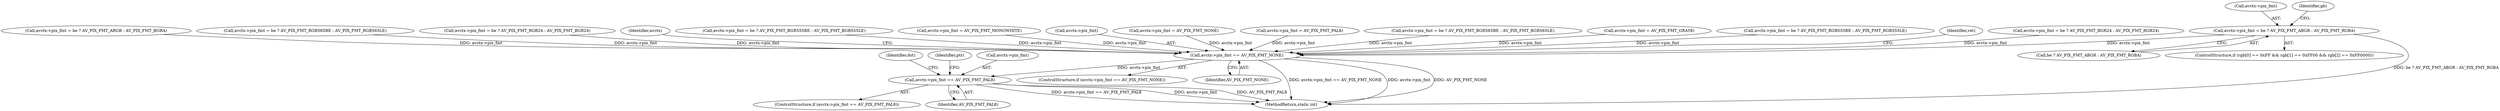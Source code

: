 digraph "0_FFmpeg_441026fcb13ac23aa10edc312bdacb6445a0ad06@pointer" {
"1000826" [label="(Call,avctx->pix_fmt = be ? AV_PIX_FMT_ABGR : AV_PIX_FMT_RGBA)"];
"1000849" [label="(Call,avctx->pix_fmt == AV_PIX_FMT_NONE)"];
"1000885" [label="(Call,avctx->pix_fmt == AV_PIX_FMT_PAL8)"];
"1000799" [label="(Call,avctx->pix_fmt = be ? AV_PIX_FMT_ARGB : AV_PIX_FMT_BGRA)"];
"1000681" [label="(Call,avctx->pix_fmt = be ? AV_PIX_FMT_RGB565BE : AV_PIX_FMT_RGB565LE)"];
"1000827" [label="(Call,avctx->pix_fmt)"];
"1000893" [label="(Identifier,dst)"];
"1000740" [label="(Call,avctx->pix_fmt = be ? AV_PIX_FMT_RGB24 : AV_PIX_FMT_BGR24)"];
"1000856" [label="(Identifier,avctx)"];
"1000645" [label="(Call,avctx->pix_fmt = be ? AV_PIX_FMT_BGR555BE : AV_PIX_FMT_BGR555LE)"];
"1000885" [label="(Call,avctx->pix_fmt == AV_PIX_FMT_PAL8)"];
"1000542" [label="(Call,avctx->pix_fmt = AV_PIX_FMT_MONOWHITE)"];
"1000850" [label="(Call,avctx->pix_fmt)"];
"1000959" [label="(Identifier,ptr)"];
"1000513" [label="(Call,avctx->pix_fmt = AV_PIX_FMT_NONE)"];
"1000848" [label="(ControlStructure,if (avctx->pix_fmt == AV_PIX_FMT_NONE))"];
"1000569" [label="(Call,avctx->pix_fmt = AV_PIX_FMT_PAL8)"];
"1000708" [label="(Call,avctx->pix_fmt = be ? AV_PIX_FMT_BGR565BE : AV_PIX_FMT_BGR565LE)"];
"1000884" [label="(ControlStructure,if (avctx->pix_fmt == AV_PIX_FMT_PAL8))"];
"1000557" [label="(Call,avctx->pix_fmt = AV_PIX_FMT_GRAY8)"];
"1000618" [label="(Call,avctx->pix_fmt = be ? AV_PIX_FMT_RGB555BE : AV_PIX_FMT_RGB555LE)"];
"1000826" [label="(Call,avctx->pix_fmt = be ? AV_PIX_FMT_ABGR : AV_PIX_FMT_RGBA)"];
"1000830" [label="(Call,be ? AV_PIX_FMT_ABGR : AV_PIX_FMT_RGBA)"];
"1000808" [label="(ControlStructure,if (rgb[0] == 0xFF && rgb[1] == 0xFF00 && rgb[2] == 0xFF0000))"];
"1000849" [label="(Call,avctx->pix_fmt == AV_PIX_FMT_NONE)"];
"1000886" [label="(Call,avctx->pix_fmt)"];
"1000889" [label="(Identifier,AV_PIX_FMT_PAL8)"];
"1000866" [label="(Identifier,ret)"];
"1000853" [label="(Identifier,AV_PIX_FMT_NONE)"];
"1000836" [label="(Identifier,gb)"];
"1000767" [label="(Call,avctx->pix_fmt = be ? AV_PIX_FMT_BGR24 : AV_PIX_FMT_RGB24)"];
"1001001" [label="(MethodReturn,static int)"];
"1000826" -> "1000808"  [label="AST: "];
"1000826" -> "1000830"  [label="CFG: "];
"1000827" -> "1000826"  [label="AST: "];
"1000830" -> "1000826"  [label="AST: "];
"1000836" -> "1000826"  [label="CFG: "];
"1000826" -> "1001001"  [label="DDG: be ? AV_PIX_FMT_ABGR : AV_PIX_FMT_RGBA"];
"1000826" -> "1000849"  [label="DDG: avctx->pix_fmt"];
"1000849" -> "1000848"  [label="AST: "];
"1000849" -> "1000853"  [label="CFG: "];
"1000850" -> "1000849"  [label="AST: "];
"1000853" -> "1000849"  [label="AST: "];
"1000856" -> "1000849"  [label="CFG: "];
"1000866" -> "1000849"  [label="CFG: "];
"1000849" -> "1001001"  [label="DDG: avctx->pix_fmt == AV_PIX_FMT_NONE"];
"1000849" -> "1001001"  [label="DDG: avctx->pix_fmt"];
"1000849" -> "1001001"  [label="DDG: AV_PIX_FMT_NONE"];
"1000513" -> "1000849"  [label="DDG: avctx->pix_fmt"];
"1000799" -> "1000849"  [label="DDG: avctx->pix_fmt"];
"1000557" -> "1000849"  [label="DDG: avctx->pix_fmt"];
"1000542" -> "1000849"  [label="DDG: avctx->pix_fmt"];
"1000740" -> "1000849"  [label="DDG: avctx->pix_fmt"];
"1000569" -> "1000849"  [label="DDG: avctx->pix_fmt"];
"1000618" -> "1000849"  [label="DDG: avctx->pix_fmt"];
"1000767" -> "1000849"  [label="DDG: avctx->pix_fmt"];
"1000708" -> "1000849"  [label="DDG: avctx->pix_fmt"];
"1000681" -> "1000849"  [label="DDG: avctx->pix_fmt"];
"1000645" -> "1000849"  [label="DDG: avctx->pix_fmt"];
"1000849" -> "1000885"  [label="DDG: avctx->pix_fmt"];
"1000885" -> "1000884"  [label="AST: "];
"1000885" -> "1000889"  [label="CFG: "];
"1000886" -> "1000885"  [label="AST: "];
"1000889" -> "1000885"  [label="AST: "];
"1000893" -> "1000885"  [label="CFG: "];
"1000959" -> "1000885"  [label="CFG: "];
"1000885" -> "1001001"  [label="DDG: avctx->pix_fmt == AV_PIX_FMT_PAL8"];
"1000885" -> "1001001"  [label="DDG: avctx->pix_fmt"];
"1000885" -> "1001001"  [label="DDG: AV_PIX_FMT_PAL8"];
}
